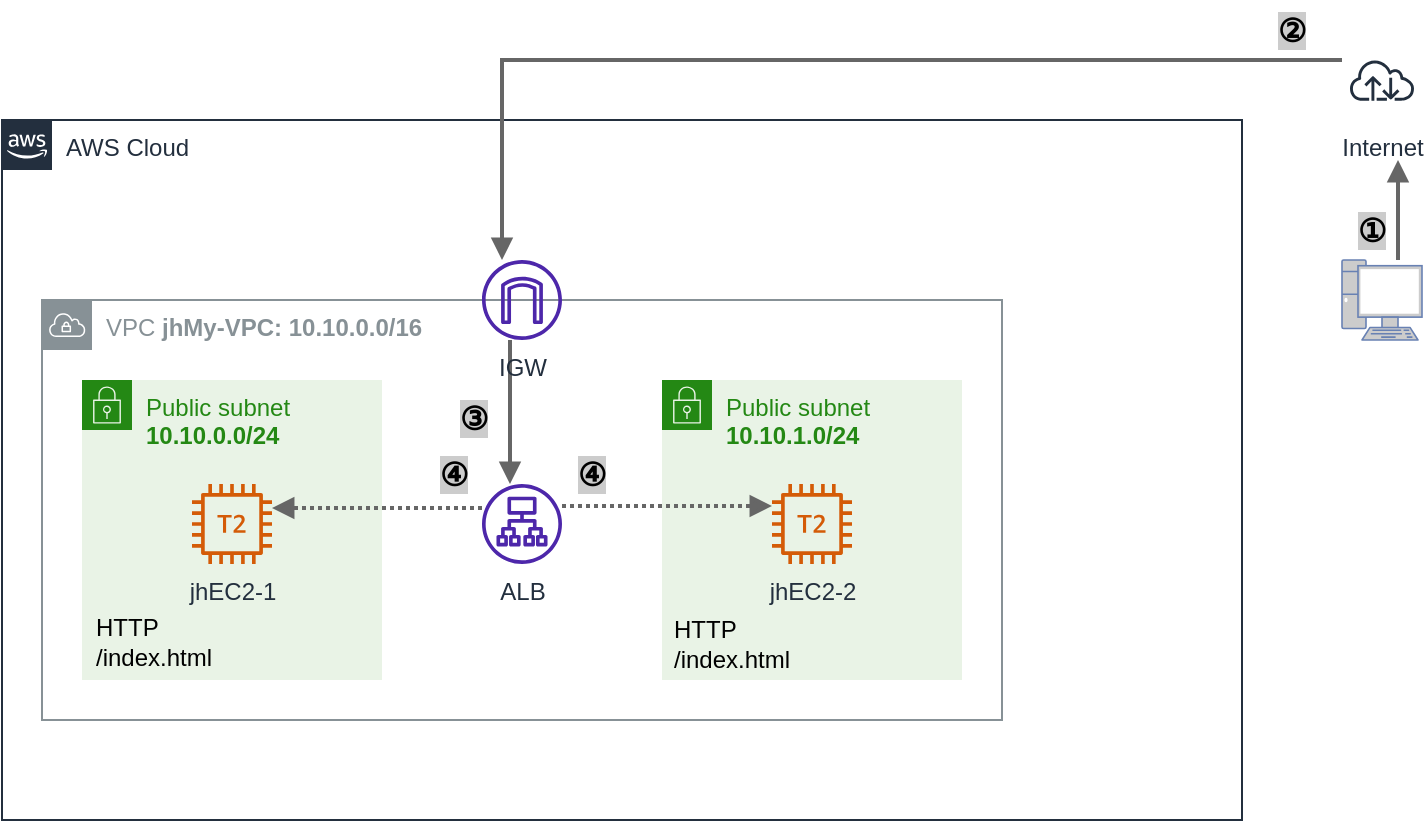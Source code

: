 <mxfile version="20.3.0" type="device"><diagram id="Ht1M8jgEwFfnCIfOTk4-" name="Page-1"><mxGraphModel dx="1122" dy="1719" grid="1" gridSize="10" guides="1" tooltips="1" connect="1" arrows="1" fold="1" page="1" pageScale="1" pageWidth="1169" pageHeight="827" math="0" shadow="0"><root><mxCell id="0"/><mxCell id="1" parent="0"/><mxCell id="ix3mo-Fls_xCzkcQcGsS-25" value="AWS Cloud" style="points=[[0,0],[0.25,0],[0.5,0],[0.75,0],[1,0],[1,0.25],[1,0.5],[1,0.75],[1,1],[0.75,1],[0.5,1],[0.25,1],[0,1],[0,0.75],[0,0.5],[0,0.25]];outlineConnect=0;gradientColor=none;html=1;whiteSpace=wrap;fontSize=12;fontStyle=0;container=1;pointerEvents=0;collapsible=0;recursiveResize=0;shape=mxgraph.aws4.group;grIcon=mxgraph.aws4.group_aws_cloud_alt;strokeColor=#232F3E;fillColor=none;verticalAlign=top;align=left;spacingLeft=30;fontColor=#232F3E;dashed=0;" vertex="1" parent="1"><mxGeometry x="140" y="-730" width="620" height="350" as="geometry"/></mxCell><mxCell id="ix3mo-Fls_xCzkcQcGsS-26" value="VPC &lt;b&gt;jhMy-VPC: 10.10.0.0/16&lt;/b&gt;" style="sketch=0;outlineConnect=0;gradientColor=none;html=1;whiteSpace=wrap;fontSize=12;fontStyle=0;shape=mxgraph.aws4.group;grIcon=mxgraph.aws4.group_vpc;strokeColor=#879196;fillColor=none;verticalAlign=top;align=left;spacingLeft=30;fontColor=#879196;dashed=0;" vertex="1" parent="ix3mo-Fls_xCzkcQcGsS-25"><mxGeometry x="20" y="90" width="480" height="210" as="geometry"/></mxCell><mxCell id="ix3mo-Fls_xCzkcQcGsS-27" value="Public subnet&lt;br&gt;&lt;b&gt;10.10.0.0/24&lt;/b&gt;" style="points=[[0,0],[0.25,0],[0.5,0],[0.75,0],[1,0],[1,0.25],[1,0.5],[1,0.75],[1,1],[0.75,1],[0.5,1],[0.25,1],[0,1],[0,0.75],[0,0.5],[0,0.25]];outlineConnect=0;gradientColor=none;html=1;whiteSpace=wrap;fontSize=12;fontStyle=0;container=1;pointerEvents=0;collapsible=0;recursiveResize=0;shape=mxgraph.aws4.group;grIcon=mxgraph.aws4.group_security_group;grStroke=0;strokeColor=#248814;fillColor=#E9F3E6;verticalAlign=top;align=left;spacingLeft=30;fontColor=#248814;dashed=0;" vertex="1" parent="ix3mo-Fls_xCzkcQcGsS-25"><mxGeometry x="40" y="130" width="150" height="150" as="geometry"/></mxCell><mxCell id="ix3mo-Fls_xCzkcQcGsS-28" value="jhEC2-1" style="sketch=0;outlineConnect=0;fontColor=#232F3E;gradientColor=none;fillColor=#D45B07;strokeColor=none;dashed=0;verticalLabelPosition=bottom;verticalAlign=top;align=center;html=1;fontSize=12;fontStyle=0;aspect=fixed;pointerEvents=1;shape=mxgraph.aws4.t2_instance;" vertex="1" parent="ix3mo-Fls_xCzkcQcGsS-27"><mxGeometry x="55" y="52" width="40" height="40" as="geometry"/></mxCell><mxCell id="ix3mo-Fls_xCzkcQcGsS-29" value="Public subnet&lt;br&gt;&lt;b&gt;10.10.1.0/24&lt;/b&gt;" style="points=[[0,0],[0.25,0],[0.5,0],[0.75,0],[1,0],[1,0.25],[1,0.5],[1,0.75],[1,1],[0.75,1],[0.5,1],[0.25,1],[0,1],[0,0.75],[0,0.5],[0,0.25]];outlineConnect=0;gradientColor=none;html=1;whiteSpace=wrap;fontSize=12;fontStyle=0;container=1;pointerEvents=0;collapsible=0;recursiveResize=0;shape=mxgraph.aws4.group;grIcon=mxgraph.aws4.group_security_group;grStroke=0;strokeColor=#248814;fillColor=#E9F3E6;verticalAlign=top;align=left;spacingLeft=30;fontColor=#248814;dashed=0;" vertex="1" parent="ix3mo-Fls_xCzkcQcGsS-25"><mxGeometry x="330" y="130" width="150" height="150" as="geometry"/></mxCell><mxCell id="ix3mo-Fls_xCzkcQcGsS-30" value="jhEC2-2" style="sketch=0;outlineConnect=0;fontColor=#232F3E;gradientColor=none;fillColor=#D45B07;strokeColor=none;dashed=0;verticalLabelPosition=bottom;verticalAlign=top;align=center;html=1;fontSize=12;fontStyle=0;aspect=fixed;pointerEvents=1;shape=mxgraph.aws4.t2_instance;" vertex="1" parent="ix3mo-Fls_xCzkcQcGsS-29"><mxGeometry x="55" y="52" width="40" height="40" as="geometry"/></mxCell><mxCell id="ix3mo-Fls_xCzkcQcGsS-34" value="HTTP&lt;br&gt;&lt;div style=&quot;&quot;&gt;&lt;span style=&quot;background-color: initial;&quot;&gt;/index.html&lt;/span&gt;&lt;/div&gt;" style="text;html=1;strokeColor=none;fillColor=none;align=left;verticalAlign=middle;whiteSpace=wrap;rounded=0;fontSize=12;" vertex="1" parent="ix3mo-Fls_xCzkcQcGsS-29"><mxGeometry x="4" y="117" width="70" height="30" as="geometry"/></mxCell><mxCell id="ix3mo-Fls_xCzkcQcGsS-45" style="edgeStyle=orthogonalEdgeStyle;rounded=0;orthogonalLoop=1;jettySize=auto;html=1;strokeWidth=2;fontSize=12;startArrow=none;startFill=0;endArrow=block;endFill=1;fillColor=#f5f5f5;strokeColor=#666666;dashed=1;dashPattern=1 1;" edge="1" parent="ix3mo-Fls_xCzkcQcGsS-25"><mxGeometry relative="1" as="geometry"><mxPoint x="240" y="194" as="sourcePoint"/><mxPoint x="135" y="194" as="targetPoint"/></mxGeometry></mxCell><mxCell id="ix3mo-Fls_xCzkcQcGsS-46" style="edgeStyle=orthogonalEdgeStyle;rounded=0;orthogonalLoop=1;jettySize=auto;html=1;strokeWidth=2;fontSize=12;startArrow=none;startFill=0;endArrow=block;endFill=1;fillColor=#f5f5f5;strokeColor=#666666;dashed=1;dashPattern=1 1;" edge="1" parent="ix3mo-Fls_xCzkcQcGsS-25"><mxGeometry relative="1" as="geometry"><mxPoint x="280" y="193" as="sourcePoint"/><mxPoint x="385" y="193" as="targetPoint"/></mxGeometry></mxCell><mxCell id="ix3mo-Fls_xCzkcQcGsS-31" value="ALB" style="sketch=0;outlineConnect=0;fontColor=#232F3E;gradientColor=none;fillColor=#4D27AA;strokeColor=none;dashed=0;verticalLabelPosition=bottom;verticalAlign=top;align=center;html=1;fontSize=12;fontStyle=0;aspect=fixed;pointerEvents=1;shape=mxgraph.aws4.application_load_balancer;" vertex="1" parent="ix3mo-Fls_xCzkcQcGsS-25"><mxGeometry x="240" y="182" width="40" height="40" as="geometry"/></mxCell><mxCell id="ix3mo-Fls_xCzkcQcGsS-44" style="edgeStyle=orthogonalEdgeStyle;rounded=0;orthogonalLoop=1;jettySize=auto;html=1;strokeWidth=2;fontSize=12;startArrow=none;startFill=0;endArrow=block;endFill=1;fillColor=#f5f5f5;strokeColor=#666666;" edge="1" parent="ix3mo-Fls_xCzkcQcGsS-25"><mxGeometry relative="1" as="geometry"><mxPoint x="254" y="110.0" as="sourcePoint"/><mxPoint x="254" y="182.0" as="targetPoint"/></mxGeometry></mxCell><mxCell id="ix3mo-Fls_xCzkcQcGsS-32" value="IGW" style="sketch=0;outlineConnect=0;fontColor=#232F3E;gradientColor=none;fillColor=#4D27AA;strokeColor=none;dashed=0;verticalLabelPosition=bottom;verticalAlign=top;align=center;html=1;fontSize=12;fontStyle=0;aspect=fixed;pointerEvents=1;shape=mxgraph.aws4.internet_gateway;" vertex="1" parent="ix3mo-Fls_xCzkcQcGsS-25"><mxGeometry x="240" y="70" width="40" height="40" as="geometry"/></mxCell><mxCell id="ix3mo-Fls_xCzkcQcGsS-35" value="HTTP&lt;br&gt;&lt;div style=&quot;&quot;&gt;&lt;span style=&quot;background-color: initial;&quot;&gt;/index.html&lt;/span&gt;&lt;/div&gt;" style="text;html=1;strokeColor=none;fillColor=none;align=left;verticalAlign=middle;whiteSpace=wrap;rounded=0;fontSize=12;" vertex="1" parent="ix3mo-Fls_xCzkcQcGsS-25"><mxGeometry x="45" y="246" width="70" height="30" as="geometry"/></mxCell><mxCell id="ix3mo-Fls_xCzkcQcGsS-77" value="④" style="text;html=1;strokeColor=none;fillColor=none;align=center;verticalAlign=middle;whiteSpace=wrap;rounded=0;labelBackgroundColor=#CCCCCC;fontSize=16;fontStyle=1" vertex="1" parent="ix3mo-Fls_xCzkcQcGsS-25"><mxGeometry x="280" y="162" width="30" height="30" as="geometry"/></mxCell><mxCell id="ix3mo-Fls_xCzkcQcGsS-76" value="④" style="text;html=1;strokeColor=none;fillColor=none;align=center;verticalAlign=middle;whiteSpace=wrap;rounded=0;labelBackgroundColor=#CCCCCC;fontSize=16;fontStyle=1" vertex="1" parent="ix3mo-Fls_xCzkcQcGsS-25"><mxGeometry x="211" y="162" width="30" height="30" as="geometry"/></mxCell><mxCell id="ix3mo-Fls_xCzkcQcGsS-43" style="edgeStyle=orthogonalEdgeStyle;rounded=0;orthogonalLoop=1;jettySize=auto;html=1;strokeWidth=2;fontSize=12;startArrow=none;startFill=0;endArrow=block;endFill=1;fillColor=#f5f5f5;strokeColor=#666666;" edge="1" parent="1" source="ix3mo-Fls_xCzkcQcGsS-36" target="ix3mo-Fls_xCzkcQcGsS-32"><mxGeometry relative="1" as="geometry"><Array as="points"><mxPoint x="390" y="-760"/></Array></mxGeometry></mxCell><mxCell id="ix3mo-Fls_xCzkcQcGsS-36" value="Internet" style="sketch=0;outlineConnect=0;fontColor=#232F3E;gradientColor=none;strokeColor=#232F3E;fillColor=#ffffff;dashed=0;verticalLabelPosition=bottom;verticalAlign=top;align=center;html=1;fontSize=12;fontStyle=0;aspect=fixed;shape=mxgraph.aws4.resourceIcon;resIcon=mxgraph.aws4.internet;" vertex="1" parent="1"><mxGeometry x="810" y="-770" width="40" height="40" as="geometry"/></mxCell><mxCell id="ix3mo-Fls_xCzkcQcGsS-42" style="edgeStyle=orthogonalEdgeStyle;rounded=0;orthogonalLoop=1;jettySize=auto;html=1;fontSize=12;startArrow=none;startFill=0;endArrow=block;endFill=1;fillColor=#f5f5f5;strokeColor=#666666;strokeWidth=2;" edge="1" parent="1"><mxGeometry relative="1" as="geometry"><mxPoint x="838" y="-710" as="targetPoint"/><mxPoint x="838" y="-660" as="sourcePoint"/></mxGeometry></mxCell><mxCell id="ix3mo-Fls_xCzkcQcGsS-38" value="" style="fontColor=#0066CC;verticalAlign=top;verticalLabelPosition=bottom;labelPosition=center;align=center;html=1;outlineConnect=0;fillColor=#CCCCCC;strokeColor=#6881B3;gradientColor=none;gradientDirection=north;strokeWidth=2;shape=mxgraph.networks.pc;fontSize=12;" vertex="1" parent="1"><mxGeometry x="810" y="-660" width="40" height="40" as="geometry"/></mxCell><mxCell id="ix3mo-Fls_xCzkcQcGsS-74" value="①" style="text;html=1;strokeColor=none;fillColor=none;align=center;verticalAlign=middle;whiteSpace=wrap;rounded=0;labelBackgroundColor=#CCCCCC;fontSize=16;fontStyle=1" vertex="1" parent="1"><mxGeometry x="813" y="-690" width="24" height="30" as="geometry"/></mxCell><mxCell id="ix3mo-Fls_xCzkcQcGsS-75" value="②" style="text;html=1;strokeColor=none;fillColor=none;align=center;verticalAlign=middle;whiteSpace=wrap;rounded=0;labelBackgroundColor=#CCCCCC;fontSize=16;fontStyle=1" vertex="1" parent="1"><mxGeometry x="770" y="-790" width="30" height="30" as="geometry"/></mxCell><mxCell id="ix3mo-Fls_xCzkcQcGsS-88" value="③" style="text;html=1;strokeColor=none;fillColor=none;align=center;verticalAlign=middle;whiteSpace=wrap;rounded=0;labelBackgroundColor=#CCCCCC;fontSize=16;fontStyle=1" vertex="1" parent="1"><mxGeometry x="361" y="-596" width="30" height="30" as="geometry"/></mxCell></root></mxGraphModel></diagram></mxfile>